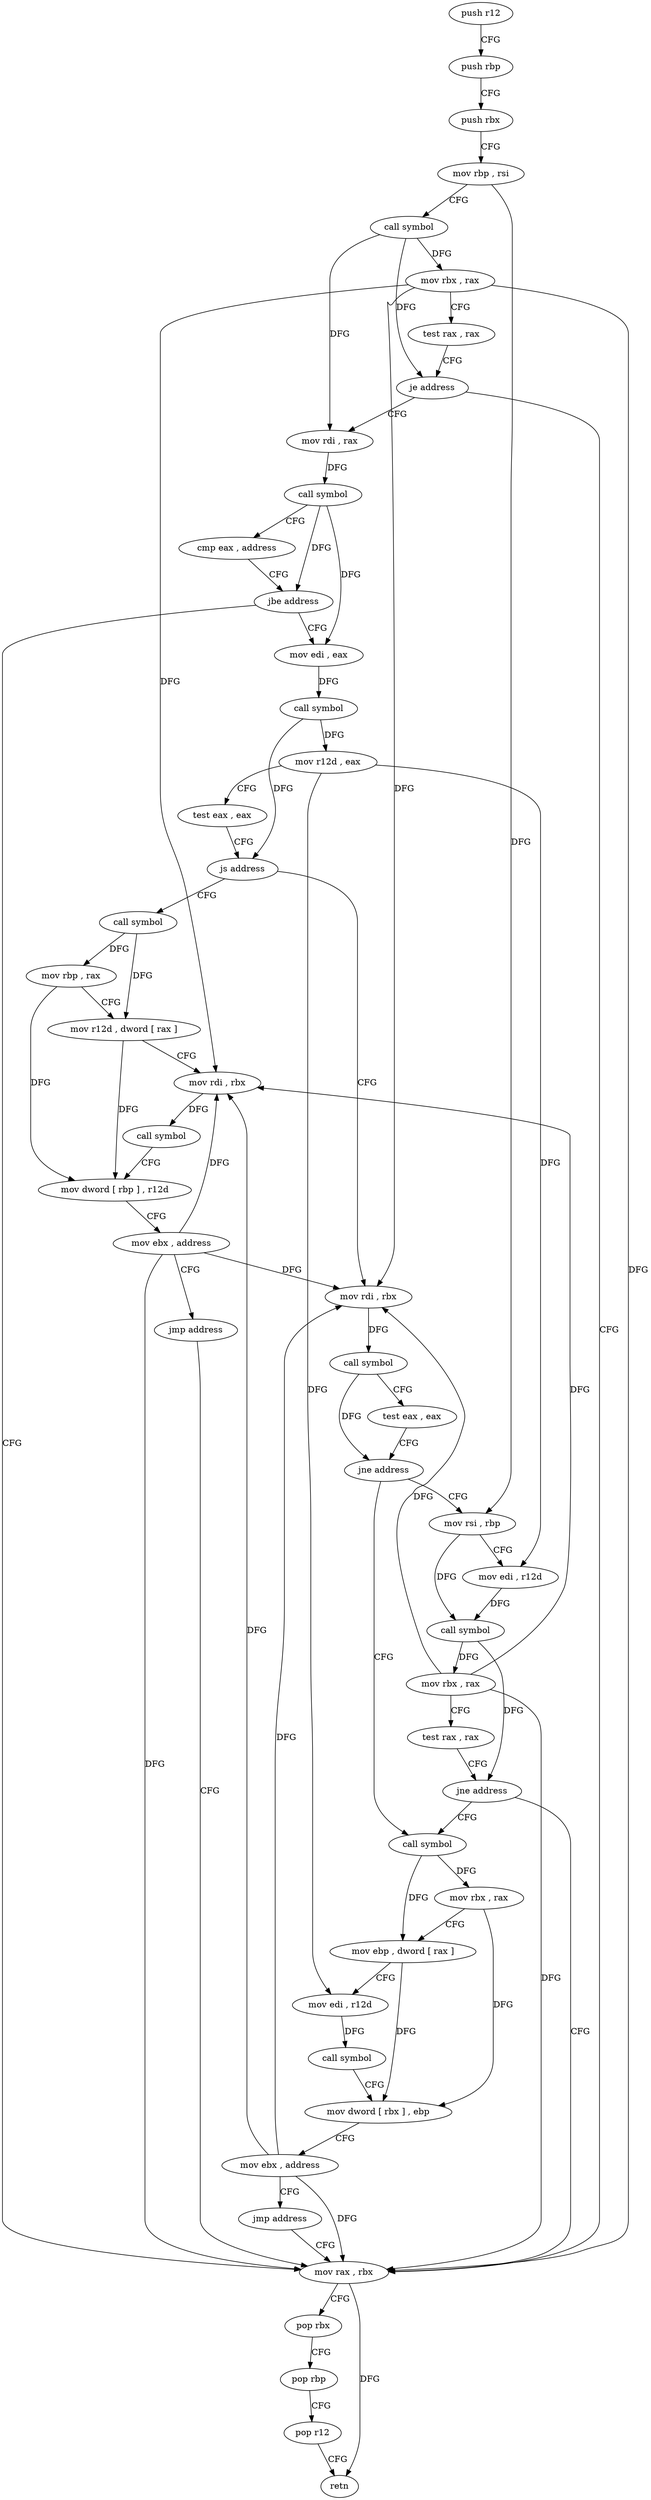 digraph "func" {
"4267013" [label = "push r12" ]
"4267015" [label = "push rbp" ]
"4267016" [label = "push rbx" ]
"4267017" [label = "mov rbp , rsi" ]
"4267020" [label = "call symbol" ]
"4267025" [label = "mov rbx , rax" ]
"4267028" [label = "test rax , rax" ]
"4267031" [label = "je address" ]
"4267046" [label = "mov rax , rbx" ]
"4267033" [label = "mov rdi , rax" ]
"4267049" [label = "pop rbx" ]
"4267050" [label = "pop rbp" ]
"4267051" [label = "pop r12" ]
"4267053" [label = "retn" ]
"4267036" [label = "call symbol" ]
"4267041" [label = "cmp eax , address" ]
"4267044" [label = "jbe address" ]
"4267054" [label = "mov edi , eax" ]
"4267056" [label = "call symbol" ]
"4267061" [label = "mov r12d , eax" ]
"4267064" [label = "test eax , eax" ]
"4267066" [label = "js address" ]
"4267126" [label = "call symbol" ]
"4267068" [label = "mov rdi , rbx" ]
"4267131" [label = "mov rbp , rax" ]
"4267134" [label = "mov r12d , dword [ rax ]" ]
"4267137" [label = "mov rdi , rbx" ]
"4267140" [label = "call symbol" ]
"4267145" [label = "mov dword [ rbp ] , r12d" ]
"4267149" [label = "mov ebx , address" ]
"4267154" [label = "jmp address" ]
"4267071" [label = "call symbol" ]
"4267076" [label = "test eax , eax" ]
"4267078" [label = "jne address" ]
"4267099" [label = "call symbol" ]
"4267080" [label = "mov rsi , rbp" ]
"4267104" [label = "mov rbx , rax" ]
"4267107" [label = "mov ebp , dword [ rax ]" ]
"4267109" [label = "mov edi , r12d" ]
"4267112" [label = "call symbol" ]
"4267117" [label = "mov dword [ rbx ] , ebp" ]
"4267119" [label = "mov ebx , address" ]
"4267124" [label = "jmp address" ]
"4267083" [label = "mov edi , r12d" ]
"4267086" [label = "call symbol" ]
"4267091" [label = "mov rbx , rax" ]
"4267094" [label = "test rax , rax" ]
"4267097" [label = "jne address" ]
"4267013" -> "4267015" [ label = "CFG" ]
"4267015" -> "4267016" [ label = "CFG" ]
"4267016" -> "4267017" [ label = "CFG" ]
"4267017" -> "4267020" [ label = "CFG" ]
"4267017" -> "4267080" [ label = "DFG" ]
"4267020" -> "4267025" [ label = "DFG" ]
"4267020" -> "4267031" [ label = "DFG" ]
"4267020" -> "4267033" [ label = "DFG" ]
"4267025" -> "4267028" [ label = "CFG" ]
"4267025" -> "4267046" [ label = "DFG" ]
"4267025" -> "4267137" [ label = "DFG" ]
"4267025" -> "4267068" [ label = "DFG" ]
"4267028" -> "4267031" [ label = "CFG" ]
"4267031" -> "4267046" [ label = "CFG" ]
"4267031" -> "4267033" [ label = "CFG" ]
"4267046" -> "4267049" [ label = "CFG" ]
"4267046" -> "4267053" [ label = "DFG" ]
"4267033" -> "4267036" [ label = "DFG" ]
"4267049" -> "4267050" [ label = "CFG" ]
"4267050" -> "4267051" [ label = "CFG" ]
"4267051" -> "4267053" [ label = "CFG" ]
"4267036" -> "4267041" [ label = "CFG" ]
"4267036" -> "4267044" [ label = "DFG" ]
"4267036" -> "4267054" [ label = "DFG" ]
"4267041" -> "4267044" [ label = "CFG" ]
"4267044" -> "4267054" [ label = "CFG" ]
"4267044" -> "4267046" [ label = "CFG" ]
"4267054" -> "4267056" [ label = "DFG" ]
"4267056" -> "4267061" [ label = "DFG" ]
"4267056" -> "4267066" [ label = "DFG" ]
"4267061" -> "4267064" [ label = "CFG" ]
"4267061" -> "4267109" [ label = "DFG" ]
"4267061" -> "4267083" [ label = "DFG" ]
"4267064" -> "4267066" [ label = "CFG" ]
"4267066" -> "4267126" [ label = "CFG" ]
"4267066" -> "4267068" [ label = "CFG" ]
"4267126" -> "4267131" [ label = "DFG" ]
"4267126" -> "4267134" [ label = "DFG" ]
"4267068" -> "4267071" [ label = "DFG" ]
"4267131" -> "4267134" [ label = "CFG" ]
"4267131" -> "4267145" [ label = "DFG" ]
"4267134" -> "4267137" [ label = "CFG" ]
"4267134" -> "4267145" [ label = "DFG" ]
"4267137" -> "4267140" [ label = "DFG" ]
"4267140" -> "4267145" [ label = "CFG" ]
"4267145" -> "4267149" [ label = "CFG" ]
"4267149" -> "4267154" [ label = "CFG" ]
"4267149" -> "4267046" [ label = "DFG" ]
"4267149" -> "4267137" [ label = "DFG" ]
"4267149" -> "4267068" [ label = "DFG" ]
"4267154" -> "4267046" [ label = "CFG" ]
"4267071" -> "4267076" [ label = "CFG" ]
"4267071" -> "4267078" [ label = "DFG" ]
"4267076" -> "4267078" [ label = "CFG" ]
"4267078" -> "4267099" [ label = "CFG" ]
"4267078" -> "4267080" [ label = "CFG" ]
"4267099" -> "4267104" [ label = "DFG" ]
"4267099" -> "4267107" [ label = "DFG" ]
"4267080" -> "4267083" [ label = "CFG" ]
"4267080" -> "4267086" [ label = "DFG" ]
"4267104" -> "4267107" [ label = "CFG" ]
"4267104" -> "4267117" [ label = "DFG" ]
"4267107" -> "4267109" [ label = "CFG" ]
"4267107" -> "4267117" [ label = "DFG" ]
"4267109" -> "4267112" [ label = "DFG" ]
"4267112" -> "4267117" [ label = "CFG" ]
"4267117" -> "4267119" [ label = "CFG" ]
"4267119" -> "4267124" [ label = "CFG" ]
"4267119" -> "4267046" [ label = "DFG" ]
"4267119" -> "4267137" [ label = "DFG" ]
"4267119" -> "4267068" [ label = "DFG" ]
"4267124" -> "4267046" [ label = "CFG" ]
"4267083" -> "4267086" [ label = "DFG" ]
"4267086" -> "4267091" [ label = "DFG" ]
"4267086" -> "4267097" [ label = "DFG" ]
"4267091" -> "4267094" [ label = "CFG" ]
"4267091" -> "4267046" [ label = "DFG" ]
"4267091" -> "4267137" [ label = "DFG" ]
"4267091" -> "4267068" [ label = "DFG" ]
"4267094" -> "4267097" [ label = "CFG" ]
"4267097" -> "4267046" [ label = "CFG" ]
"4267097" -> "4267099" [ label = "CFG" ]
}
